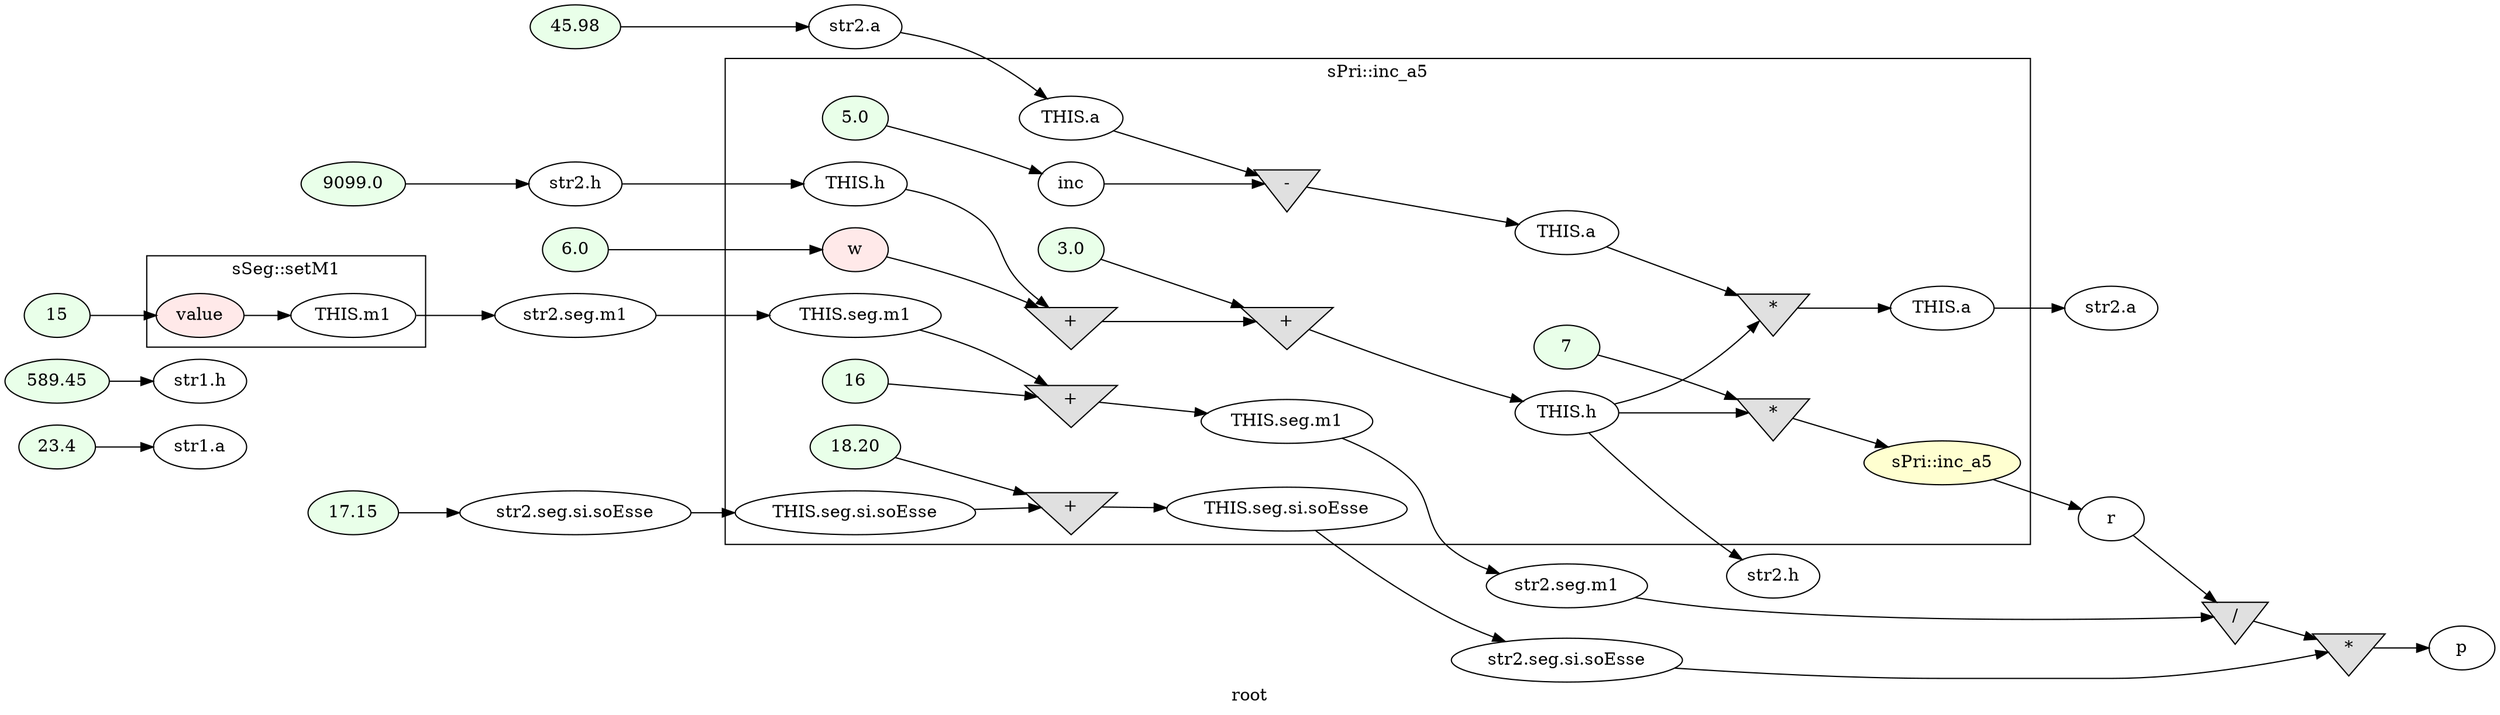 digraph G
{
rankdir=LR;
label = "root";
	node_000041 [ label = "23.4", style=filled, fillcolor="#E9FFE9", startingline=43 ]
	node_000042 [ label = "str1.a", startingline=43 ]
	node_000043 [ label = "589.45", style=filled, fillcolor="#E9FFE9", startingline=44 ]
	node_000044 [ label = "str1.h", startingline=44 ]
	node_000045 [ label = "45.98", style=filled, fillcolor="#E9FFE9", startingline=46 ]
	node_000046 [ label = "str2.a", startingline=46 ]
	node_000047 [ label = "9099.0", style=filled, fillcolor="#E9FFE9", startingline=47 ]
	node_000048 [ label = "str2.h", startingline=47 ]
	node_000049 [ label = "15", style=filled, fillcolor="#E9FFE9", startingline=49 ]
	node_000055 [ label = "str2.seg.m1", startingline=49 ]
	node_000056 [ label = "17.15", style=filled, fillcolor="#E9FFE9", startingline=50 ]
	node_000057 [ label = "str2.seg.si.soEsse", startingline=50 ]
	node_000058 [ label = "6.0", style=filled, fillcolor="#E9FFE9", startingline=52 ]
	node_000084 [ label = "str2.a", startingline=52 ]
	node_000085 [ label = "str2.h", startingline=52 ]
	node_000086 [ label = "str2.seg.m1", startingline=52 ]
	node_000087 [ label = "str2.seg.si.soEsse", startingline=52 ]
	node_000088 [ label = "r", startingline=52 ]
	node_000089 [ label = "/", shape=invtriangle, style=filled, fillcolor="#E0E0E0", startingline=54 ]
	node_000090 [ label = "*", shape=invtriangle, style=filled, fillcolor="#E0E0E0", startingline=54 ]
	node_000091 [ label = "p", startingline=54 ]
subgraph cluster_1 {
label = "sSeg::setM1";
parent = "G";
startingline = 49;
	node_000053 [ label = "value", style=filled, fillcolor="#FFE9E9", startingline=15 ]
	node_000054 [ label = "THIS.m1", startingline=17 ]
}
subgraph cluster_2 {
label = "sPri::inc_a5";
parent = "G";
startingline = 52;
	node_000059 [ label = "THIS.a", startingline=27 ]
	node_000060 [ label = "THIS.h", startingline=27 ]
	node_000061 [ label = "THIS.seg.m1", startingline=27 ]
	node_000063 [ label = "THIS.seg.si.soEsse", startingline=27 ]
	node_000064 [ label = "w", style=filled, fillcolor="#FFE9E9", startingline=27 ]
	node_000065 [ label = "5.0", style=filled, fillcolor="#E9FFE9", startingline=30 ]
	node_000066 [ label = "inc", startingline=30 ]
	node_000067 [ label = "-", shape=invtriangle, style=filled, fillcolor="#E0E0E0", startingline=31 ]
	node_000068 [ label = "THIS.a", startingline=31 ]
	node_000069 [ label = "+", shape=invtriangle, style=filled, fillcolor="#E0E0E0", startingline=32 ]
	node_000070 [ label = "3.0", style=filled, fillcolor="#E9FFE9", startingline=32 ]
	node_000071 [ label = "+", shape=invtriangle, style=filled, fillcolor="#E0E0E0", startingline=32 ]
	node_000072 [ label = "THIS.h", startingline=32 ]
	node_000073 [ label = "*", shape=invtriangle, style=filled, fillcolor="#E0E0E0", startingline=33 ]
	node_000074 [ label = "THIS.a", startingline=33 ]
	node_000075 [ label = "16", style=filled, fillcolor="#E9FFE9", startingline=34 ]
	node_000076 [ label = "+", shape=invtriangle, style=filled, fillcolor="#E0E0E0", startingline=34 ]
	node_000077 [ label = "THIS.seg.m1", startingline=34 ]
	node_000078 [ label = "18.20", style=filled, fillcolor="#E9FFE9", startingline=35 ]
	node_000079 [ label = "+", shape=invtriangle, style=filled, fillcolor="#E0E0E0", startingline=35 ]
	node_000080 [ label = "THIS.seg.si.soEsse", startingline=35 ]
	node_000081 [ label = "7", style=filled, fillcolor="#E9FFE9", startingline=36 ]
	node_000082 [ label = "*", shape=invtriangle, style=filled, fillcolor="#E0E0E0", startingline=36 ]
	node_000083 [ label = "sPri::inc_a5", style=filled, fillcolor="#FFFFD0", startingline=36 ]
}
	node_000041 -> node_000042
	node_000043 -> node_000044
	node_000045 -> node_000046
	node_000046 -> node_000059
	node_000047 -> node_000048
	node_000048 -> node_000060
	node_000049 -> node_000053
	node_000055 -> node_000061
	node_000056 -> node_000057
	node_000057 -> node_000063
	node_000058 -> node_000064
	node_000086 -> node_000089
	node_000087 -> node_000090
	node_000088 -> node_000089
	node_000089 -> node_000090
	node_000090 -> node_000091
	node_000053 -> node_000054
	node_000054 -> node_000055
	node_000059 -> node_000067
	node_000060 -> node_000069
	node_000061 -> node_000076
	node_000063 -> node_000079
	node_000064 -> node_000069
	node_000065 -> node_000066
	node_000066 -> node_000067
	node_000067 -> node_000068
	node_000068 -> node_000073
	node_000069 -> node_000071
	node_000070 -> node_000071
	node_000071 -> node_000072
	node_000072 -> node_000073
	node_000072 -> node_000082
	node_000072 -> node_000085
	node_000073 -> node_000074
	node_000074 -> node_000084
	node_000075 -> node_000076
	node_000076 -> node_000077
	node_000077 -> node_000086
	node_000078 -> node_000079
	node_000079 -> node_000080
	node_000080 -> node_000087
	node_000081 -> node_000082
	node_000082 -> node_000083
	node_000083 -> node_000088
}
